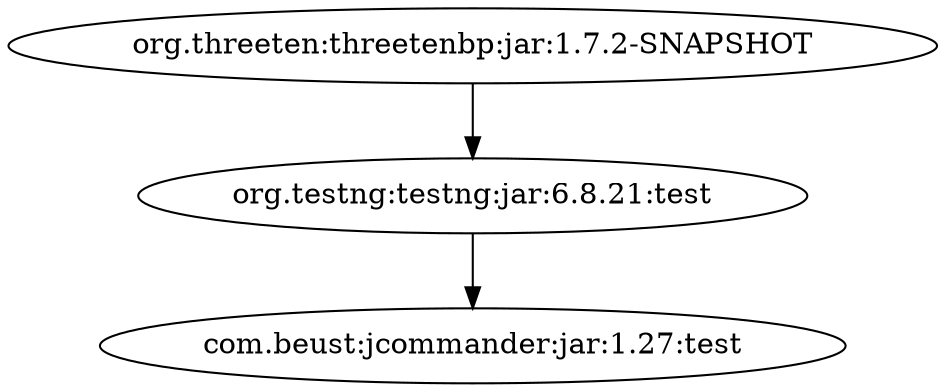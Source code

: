 digraph ThreeTen__threetenbp {
	"org.threeten:threetenbp:jar:1.7.2-SNAPSHOT" -> "org.testng:testng:jar:6.8.21:test" ; 
	"org.testng:testng:jar:6.8.21:test" -> "com.beust:jcommander:jar:1.27:test" ; 
}
